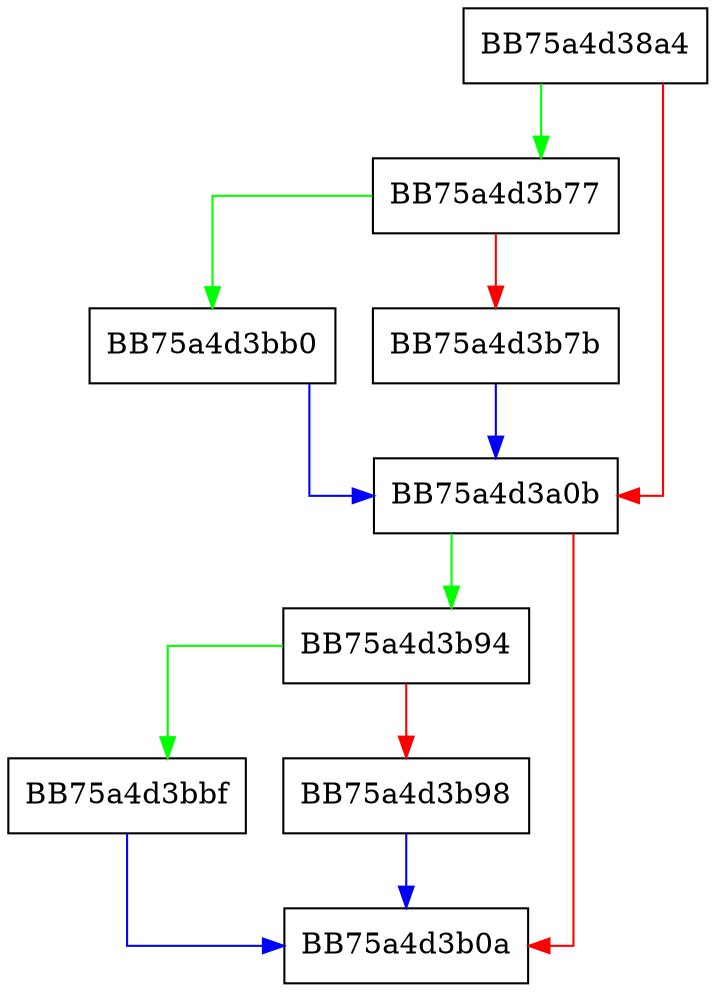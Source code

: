 digraph popa {
  node [shape="box"];
  graph [splines=ortho];
  BB75a4d38a4 -> BB75a4d3b77 [color="green"];
  BB75a4d38a4 -> BB75a4d3a0b [color="red"];
  BB75a4d3a0b -> BB75a4d3b94 [color="green"];
  BB75a4d3a0b -> BB75a4d3b0a [color="red"];
  BB75a4d3b77 -> BB75a4d3bb0 [color="green"];
  BB75a4d3b77 -> BB75a4d3b7b [color="red"];
  BB75a4d3b7b -> BB75a4d3a0b [color="blue"];
  BB75a4d3b94 -> BB75a4d3bbf [color="green"];
  BB75a4d3b94 -> BB75a4d3b98 [color="red"];
  BB75a4d3b98 -> BB75a4d3b0a [color="blue"];
  BB75a4d3bb0 -> BB75a4d3a0b [color="blue"];
  BB75a4d3bbf -> BB75a4d3b0a [color="blue"];
}